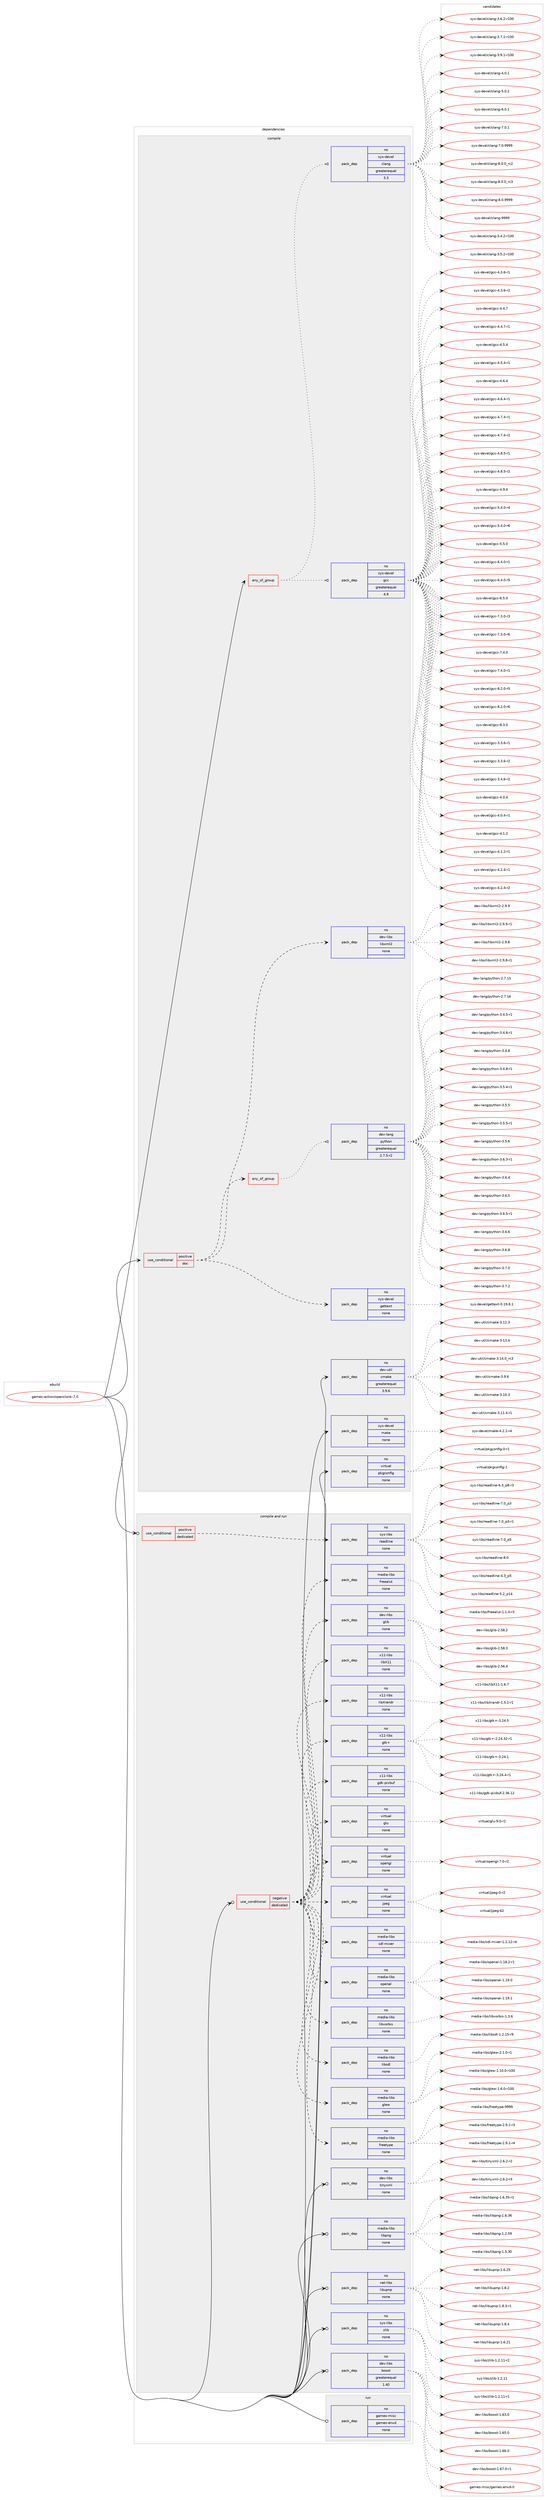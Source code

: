 digraph prolog {

# *************
# Graph options
# *************

newrank=true;
concentrate=true;
compound=true;
graph [rankdir=LR,fontname=Helvetica,fontsize=10,ranksep=1.5];#, ranksep=2.5, nodesep=0.2];
edge  [arrowhead=vee];
node  [fontname=Helvetica,fontsize=10];

# **********
# The ebuild
# **********

subgraph cluster_leftcol {
color=gray;
rank=same;
label=<<i>ebuild</i>>;
id [label="games-action/openclonk-7.0", color=red, width=4, href="../games-action/openclonk-7.0.svg"];
}

# ****************
# The dependencies
# ****************

subgraph cluster_midcol {
color=gray;
label=<<i>dependencies</i>>;
subgraph cluster_compile {
fillcolor="#eeeeee";
style=filled;
label=<<i>compile</i>>;
subgraph any23188 {
dependency1553605 [label=<<TABLE BORDER="0" CELLBORDER="1" CELLSPACING="0" CELLPADDING="4"><TR><TD CELLPADDING="10">any_of_group</TD></TR></TABLE>>, shape=none, color=red];subgraph pack1103767 {
dependency1553606 [label=<<TABLE BORDER="0" CELLBORDER="1" CELLSPACING="0" CELLPADDING="4" WIDTH="220"><TR><TD ROWSPAN="6" CELLPADDING="30">pack_dep</TD></TR><TR><TD WIDTH="110">no</TD></TR><TR><TD>sys-devel</TD></TR><TR><TD>gcc</TD></TR><TR><TD>greaterequal</TD></TR><TR><TD>4.9</TD></TR></TABLE>>, shape=none, color=blue];
}
dependency1553605:e -> dependency1553606:w [weight=20,style="dotted",arrowhead="oinv"];
subgraph pack1103768 {
dependency1553607 [label=<<TABLE BORDER="0" CELLBORDER="1" CELLSPACING="0" CELLPADDING="4" WIDTH="220"><TR><TD ROWSPAN="6" CELLPADDING="30">pack_dep</TD></TR><TR><TD WIDTH="110">no</TD></TR><TR><TD>sys-devel</TD></TR><TR><TD>clang</TD></TR><TR><TD>greaterequal</TD></TR><TR><TD>3.3</TD></TR></TABLE>>, shape=none, color=blue];
}
dependency1553605:e -> dependency1553607:w [weight=20,style="dotted",arrowhead="oinv"];
}
id:e -> dependency1553605:w [weight=20,style="solid",arrowhead="vee"];
subgraph cond426057 {
dependency1553608 [label=<<TABLE BORDER="0" CELLBORDER="1" CELLSPACING="0" CELLPADDING="4"><TR><TD ROWSPAN="3" CELLPADDING="10">use_conditional</TD></TR><TR><TD>positive</TD></TR><TR><TD>doc</TD></TR></TABLE>>, shape=none, color=red];
subgraph any23189 {
dependency1553609 [label=<<TABLE BORDER="0" CELLBORDER="1" CELLSPACING="0" CELLPADDING="4"><TR><TD CELLPADDING="10">any_of_group</TD></TR></TABLE>>, shape=none, color=red];subgraph pack1103769 {
dependency1553610 [label=<<TABLE BORDER="0" CELLBORDER="1" CELLSPACING="0" CELLPADDING="4" WIDTH="220"><TR><TD ROWSPAN="6" CELLPADDING="30">pack_dep</TD></TR><TR><TD WIDTH="110">no</TD></TR><TR><TD>dev-lang</TD></TR><TR><TD>python</TD></TR><TR><TD>greaterequal</TD></TR><TR><TD>2.7.5-r2</TD></TR></TABLE>>, shape=none, color=blue];
}
dependency1553609:e -> dependency1553610:w [weight=20,style="dotted",arrowhead="oinv"];
}
dependency1553608:e -> dependency1553609:w [weight=20,style="dashed",arrowhead="vee"];
subgraph pack1103770 {
dependency1553611 [label=<<TABLE BORDER="0" CELLBORDER="1" CELLSPACING="0" CELLPADDING="4" WIDTH="220"><TR><TD ROWSPAN="6" CELLPADDING="30">pack_dep</TD></TR><TR><TD WIDTH="110">no</TD></TR><TR><TD>dev-libs</TD></TR><TR><TD>libxml2</TD></TR><TR><TD>none</TD></TR><TR><TD></TD></TR></TABLE>>, shape=none, color=blue];
}
dependency1553608:e -> dependency1553611:w [weight=20,style="dashed",arrowhead="vee"];
subgraph pack1103771 {
dependency1553612 [label=<<TABLE BORDER="0" CELLBORDER="1" CELLSPACING="0" CELLPADDING="4" WIDTH="220"><TR><TD ROWSPAN="6" CELLPADDING="30">pack_dep</TD></TR><TR><TD WIDTH="110">no</TD></TR><TR><TD>sys-devel</TD></TR><TR><TD>gettext</TD></TR><TR><TD>none</TD></TR><TR><TD></TD></TR></TABLE>>, shape=none, color=blue];
}
dependency1553608:e -> dependency1553612:w [weight=20,style="dashed",arrowhead="vee"];
}
id:e -> dependency1553608:w [weight=20,style="solid",arrowhead="vee"];
subgraph pack1103772 {
dependency1553613 [label=<<TABLE BORDER="0" CELLBORDER="1" CELLSPACING="0" CELLPADDING="4" WIDTH="220"><TR><TD ROWSPAN="6" CELLPADDING="30">pack_dep</TD></TR><TR><TD WIDTH="110">no</TD></TR><TR><TD>dev-util</TD></TR><TR><TD>cmake</TD></TR><TR><TD>greaterequal</TD></TR><TR><TD>3.9.6</TD></TR></TABLE>>, shape=none, color=blue];
}
id:e -> dependency1553613:w [weight=20,style="solid",arrowhead="vee"];
subgraph pack1103773 {
dependency1553614 [label=<<TABLE BORDER="0" CELLBORDER="1" CELLSPACING="0" CELLPADDING="4" WIDTH="220"><TR><TD ROWSPAN="6" CELLPADDING="30">pack_dep</TD></TR><TR><TD WIDTH="110">no</TD></TR><TR><TD>sys-devel</TD></TR><TR><TD>make</TD></TR><TR><TD>none</TD></TR><TR><TD></TD></TR></TABLE>>, shape=none, color=blue];
}
id:e -> dependency1553614:w [weight=20,style="solid",arrowhead="vee"];
subgraph pack1103774 {
dependency1553615 [label=<<TABLE BORDER="0" CELLBORDER="1" CELLSPACING="0" CELLPADDING="4" WIDTH="220"><TR><TD ROWSPAN="6" CELLPADDING="30">pack_dep</TD></TR><TR><TD WIDTH="110">no</TD></TR><TR><TD>virtual</TD></TR><TR><TD>pkgconfig</TD></TR><TR><TD>none</TD></TR><TR><TD></TD></TR></TABLE>>, shape=none, color=blue];
}
id:e -> dependency1553615:w [weight=20,style="solid",arrowhead="vee"];
}
subgraph cluster_compileandrun {
fillcolor="#eeeeee";
style=filled;
label=<<i>compile and run</i>>;
subgraph cond426058 {
dependency1553616 [label=<<TABLE BORDER="0" CELLBORDER="1" CELLSPACING="0" CELLPADDING="4"><TR><TD ROWSPAN="3" CELLPADDING="10">use_conditional</TD></TR><TR><TD>negative</TD></TR><TR><TD>dedicated</TD></TR></TABLE>>, shape=none, color=red];
subgraph pack1103775 {
dependency1553617 [label=<<TABLE BORDER="0" CELLBORDER="1" CELLSPACING="0" CELLPADDING="4" WIDTH="220"><TR><TD ROWSPAN="6" CELLPADDING="30">pack_dep</TD></TR><TR><TD WIDTH="110">no</TD></TR><TR><TD>dev-libs</TD></TR><TR><TD>glib</TD></TR><TR><TD>none</TD></TR><TR><TD></TD></TR></TABLE>>, shape=none, color=blue];
}
dependency1553616:e -> dependency1553617:w [weight=20,style="dashed",arrowhead="vee"];
subgraph pack1103776 {
dependency1553618 [label=<<TABLE BORDER="0" CELLBORDER="1" CELLSPACING="0" CELLPADDING="4" WIDTH="220"><TR><TD ROWSPAN="6" CELLPADDING="30">pack_dep</TD></TR><TR><TD WIDTH="110">no</TD></TR><TR><TD>media-libs</TD></TR><TR><TD>freealut</TD></TR><TR><TD>none</TD></TR><TR><TD></TD></TR></TABLE>>, shape=none, color=blue];
}
dependency1553616:e -> dependency1553618:w [weight=20,style="dashed",arrowhead="vee"];
subgraph pack1103777 {
dependency1553619 [label=<<TABLE BORDER="0" CELLBORDER="1" CELLSPACING="0" CELLPADDING="4" WIDTH="220"><TR><TD ROWSPAN="6" CELLPADDING="30">pack_dep</TD></TR><TR><TD WIDTH="110">no</TD></TR><TR><TD>media-libs</TD></TR><TR><TD>freetype</TD></TR><TR><TD>none</TD></TR><TR><TD></TD></TR></TABLE>>, shape=none, color=blue];
}
dependency1553616:e -> dependency1553619:w [weight=20,style="dashed",arrowhead="vee"];
subgraph pack1103778 {
dependency1553620 [label=<<TABLE BORDER="0" CELLBORDER="1" CELLSPACING="0" CELLPADDING="4" WIDTH="220"><TR><TD ROWSPAN="6" CELLPADDING="30">pack_dep</TD></TR><TR><TD WIDTH="110">no</TD></TR><TR><TD>media-libs</TD></TR><TR><TD>glew</TD></TR><TR><TD>none</TD></TR><TR><TD></TD></TR></TABLE>>, shape=none, color=blue];
}
dependency1553616:e -> dependency1553620:w [weight=20,style="dashed",arrowhead="vee"];
subgraph pack1103779 {
dependency1553621 [label=<<TABLE BORDER="0" CELLBORDER="1" CELLSPACING="0" CELLPADDING="4" WIDTH="220"><TR><TD ROWSPAN="6" CELLPADDING="30">pack_dep</TD></TR><TR><TD WIDTH="110">no</TD></TR><TR><TD>media-libs</TD></TR><TR><TD>libsdl</TD></TR><TR><TD>none</TD></TR><TR><TD></TD></TR></TABLE>>, shape=none, color=blue];
}
dependency1553616:e -> dependency1553621:w [weight=20,style="dashed",arrowhead="vee"];
subgraph pack1103780 {
dependency1553622 [label=<<TABLE BORDER="0" CELLBORDER="1" CELLSPACING="0" CELLPADDING="4" WIDTH="220"><TR><TD ROWSPAN="6" CELLPADDING="30">pack_dep</TD></TR><TR><TD WIDTH="110">no</TD></TR><TR><TD>media-libs</TD></TR><TR><TD>libvorbis</TD></TR><TR><TD>none</TD></TR><TR><TD></TD></TR></TABLE>>, shape=none, color=blue];
}
dependency1553616:e -> dependency1553622:w [weight=20,style="dashed",arrowhead="vee"];
subgraph pack1103781 {
dependency1553623 [label=<<TABLE BORDER="0" CELLBORDER="1" CELLSPACING="0" CELLPADDING="4" WIDTH="220"><TR><TD ROWSPAN="6" CELLPADDING="30">pack_dep</TD></TR><TR><TD WIDTH="110">no</TD></TR><TR><TD>media-libs</TD></TR><TR><TD>openal</TD></TR><TR><TD>none</TD></TR><TR><TD></TD></TR></TABLE>>, shape=none, color=blue];
}
dependency1553616:e -> dependency1553623:w [weight=20,style="dashed",arrowhead="vee"];
subgraph pack1103782 {
dependency1553624 [label=<<TABLE BORDER="0" CELLBORDER="1" CELLSPACING="0" CELLPADDING="4" WIDTH="220"><TR><TD ROWSPAN="6" CELLPADDING="30">pack_dep</TD></TR><TR><TD WIDTH="110">no</TD></TR><TR><TD>media-libs</TD></TR><TR><TD>sdl-mixer</TD></TR><TR><TD>none</TD></TR><TR><TD></TD></TR></TABLE>>, shape=none, color=blue];
}
dependency1553616:e -> dependency1553624:w [weight=20,style="dashed",arrowhead="vee"];
subgraph pack1103783 {
dependency1553625 [label=<<TABLE BORDER="0" CELLBORDER="1" CELLSPACING="0" CELLPADDING="4" WIDTH="220"><TR><TD ROWSPAN="6" CELLPADDING="30">pack_dep</TD></TR><TR><TD WIDTH="110">no</TD></TR><TR><TD>virtual</TD></TR><TR><TD>jpeg</TD></TR><TR><TD>none</TD></TR><TR><TD></TD></TR></TABLE>>, shape=none, color=blue];
}
dependency1553616:e -> dependency1553625:w [weight=20,style="dashed",arrowhead="vee"];
subgraph pack1103784 {
dependency1553626 [label=<<TABLE BORDER="0" CELLBORDER="1" CELLSPACING="0" CELLPADDING="4" WIDTH="220"><TR><TD ROWSPAN="6" CELLPADDING="30">pack_dep</TD></TR><TR><TD WIDTH="110">no</TD></TR><TR><TD>virtual</TD></TR><TR><TD>opengl</TD></TR><TR><TD>none</TD></TR><TR><TD></TD></TR></TABLE>>, shape=none, color=blue];
}
dependency1553616:e -> dependency1553626:w [weight=20,style="dashed",arrowhead="vee"];
subgraph pack1103785 {
dependency1553627 [label=<<TABLE BORDER="0" CELLBORDER="1" CELLSPACING="0" CELLPADDING="4" WIDTH="220"><TR><TD ROWSPAN="6" CELLPADDING="30">pack_dep</TD></TR><TR><TD WIDTH="110">no</TD></TR><TR><TD>virtual</TD></TR><TR><TD>glu</TD></TR><TR><TD>none</TD></TR><TR><TD></TD></TR></TABLE>>, shape=none, color=blue];
}
dependency1553616:e -> dependency1553627:w [weight=20,style="dashed",arrowhead="vee"];
subgraph pack1103786 {
dependency1553628 [label=<<TABLE BORDER="0" CELLBORDER="1" CELLSPACING="0" CELLPADDING="4" WIDTH="220"><TR><TD ROWSPAN="6" CELLPADDING="30">pack_dep</TD></TR><TR><TD WIDTH="110">no</TD></TR><TR><TD>x11-libs</TD></TR><TR><TD>gdk-pixbuf</TD></TR><TR><TD>none</TD></TR><TR><TD></TD></TR></TABLE>>, shape=none, color=blue];
}
dependency1553616:e -> dependency1553628:w [weight=20,style="dashed",arrowhead="vee"];
subgraph pack1103787 {
dependency1553629 [label=<<TABLE BORDER="0" CELLBORDER="1" CELLSPACING="0" CELLPADDING="4" WIDTH="220"><TR><TD ROWSPAN="6" CELLPADDING="30">pack_dep</TD></TR><TR><TD WIDTH="110">no</TD></TR><TR><TD>x11-libs</TD></TR><TR><TD>gtk+</TD></TR><TR><TD>none</TD></TR><TR><TD></TD></TR></TABLE>>, shape=none, color=blue];
}
dependency1553616:e -> dependency1553629:w [weight=20,style="dashed",arrowhead="vee"];
subgraph pack1103788 {
dependency1553630 [label=<<TABLE BORDER="0" CELLBORDER="1" CELLSPACING="0" CELLPADDING="4" WIDTH="220"><TR><TD ROWSPAN="6" CELLPADDING="30">pack_dep</TD></TR><TR><TD WIDTH="110">no</TD></TR><TR><TD>x11-libs</TD></TR><TR><TD>libXrandr</TD></TR><TR><TD>none</TD></TR><TR><TD></TD></TR></TABLE>>, shape=none, color=blue];
}
dependency1553616:e -> dependency1553630:w [weight=20,style="dashed",arrowhead="vee"];
subgraph pack1103789 {
dependency1553631 [label=<<TABLE BORDER="0" CELLBORDER="1" CELLSPACING="0" CELLPADDING="4" WIDTH="220"><TR><TD ROWSPAN="6" CELLPADDING="30">pack_dep</TD></TR><TR><TD WIDTH="110">no</TD></TR><TR><TD>x11-libs</TD></TR><TR><TD>libX11</TD></TR><TR><TD>none</TD></TR><TR><TD></TD></TR></TABLE>>, shape=none, color=blue];
}
dependency1553616:e -> dependency1553631:w [weight=20,style="dashed",arrowhead="vee"];
}
id:e -> dependency1553616:w [weight=20,style="solid",arrowhead="odotvee"];
subgraph cond426059 {
dependency1553632 [label=<<TABLE BORDER="0" CELLBORDER="1" CELLSPACING="0" CELLPADDING="4"><TR><TD ROWSPAN="3" CELLPADDING="10">use_conditional</TD></TR><TR><TD>positive</TD></TR><TR><TD>dedicated</TD></TR></TABLE>>, shape=none, color=red];
subgraph pack1103790 {
dependency1553633 [label=<<TABLE BORDER="0" CELLBORDER="1" CELLSPACING="0" CELLPADDING="4" WIDTH="220"><TR><TD ROWSPAN="6" CELLPADDING="30">pack_dep</TD></TR><TR><TD WIDTH="110">no</TD></TR><TR><TD>sys-libs</TD></TR><TR><TD>readline</TD></TR><TR><TD>none</TD></TR><TR><TD></TD></TR></TABLE>>, shape=none, color=blue];
}
dependency1553632:e -> dependency1553633:w [weight=20,style="dashed",arrowhead="vee"];
}
id:e -> dependency1553632:w [weight=20,style="solid",arrowhead="odotvee"];
subgraph pack1103791 {
dependency1553634 [label=<<TABLE BORDER="0" CELLBORDER="1" CELLSPACING="0" CELLPADDING="4" WIDTH="220"><TR><TD ROWSPAN="6" CELLPADDING="30">pack_dep</TD></TR><TR><TD WIDTH="110">no</TD></TR><TR><TD>dev-libs</TD></TR><TR><TD>boost</TD></TR><TR><TD>greaterequal</TD></TR><TR><TD>1.40</TD></TR></TABLE>>, shape=none, color=blue];
}
id:e -> dependency1553634:w [weight=20,style="solid",arrowhead="odotvee"];
subgraph pack1103792 {
dependency1553635 [label=<<TABLE BORDER="0" CELLBORDER="1" CELLSPACING="0" CELLPADDING="4" WIDTH="220"><TR><TD ROWSPAN="6" CELLPADDING="30">pack_dep</TD></TR><TR><TD WIDTH="110">no</TD></TR><TR><TD>dev-libs</TD></TR><TR><TD>tinyxml</TD></TR><TR><TD>none</TD></TR><TR><TD></TD></TR></TABLE>>, shape=none, color=blue];
}
id:e -> dependency1553635:w [weight=20,style="solid",arrowhead="odotvee"];
subgraph pack1103793 {
dependency1553636 [label=<<TABLE BORDER="0" CELLBORDER="1" CELLSPACING="0" CELLPADDING="4" WIDTH="220"><TR><TD ROWSPAN="6" CELLPADDING="30">pack_dep</TD></TR><TR><TD WIDTH="110">no</TD></TR><TR><TD>media-libs</TD></TR><TR><TD>libpng</TD></TR><TR><TD>none</TD></TR><TR><TD></TD></TR></TABLE>>, shape=none, color=blue];
}
id:e -> dependency1553636:w [weight=20,style="solid",arrowhead="odotvee"];
subgraph pack1103794 {
dependency1553637 [label=<<TABLE BORDER="0" CELLBORDER="1" CELLSPACING="0" CELLPADDING="4" WIDTH="220"><TR><TD ROWSPAN="6" CELLPADDING="30">pack_dep</TD></TR><TR><TD WIDTH="110">no</TD></TR><TR><TD>net-libs</TD></TR><TR><TD>libupnp</TD></TR><TR><TD>none</TD></TR><TR><TD></TD></TR></TABLE>>, shape=none, color=blue];
}
id:e -> dependency1553637:w [weight=20,style="solid",arrowhead="odotvee"];
subgraph pack1103795 {
dependency1553638 [label=<<TABLE BORDER="0" CELLBORDER="1" CELLSPACING="0" CELLPADDING="4" WIDTH="220"><TR><TD ROWSPAN="6" CELLPADDING="30">pack_dep</TD></TR><TR><TD WIDTH="110">no</TD></TR><TR><TD>sys-libs</TD></TR><TR><TD>zlib</TD></TR><TR><TD>none</TD></TR><TR><TD></TD></TR></TABLE>>, shape=none, color=blue];
}
id:e -> dependency1553638:w [weight=20,style="solid",arrowhead="odotvee"];
}
subgraph cluster_run {
fillcolor="#eeeeee";
style=filled;
label=<<i>run</i>>;
subgraph pack1103796 {
dependency1553639 [label=<<TABLE BORDER="0" CELLBORDER="1" CELLSPACING="0" CELLPADDING="4" WIDTH="220"><TR><TD ROWSPAN="6" CELLPADDING="30">pack_dep</TD></TR><TR><TD WIDTH="110">no</TD></TR><TR><TD>games-misc</TD></TR><TR><TD>games-envd</TD></TR><TR><TD>none</TD></TR><TR><TD></TD></TR></TABLE>>, shape=none, color=blue];
}
id:e -> dependency1553639:w [weight=20,style="solid",arrowhead="odot"];
}
}

# **************
# The candidates
# **************

subgraph cluster_choices {
rank=same;
color=gray;
label=<<i>candidates</i>>;

subgraph choice1103767 {
color=black;
nodesep=1;
choice115121115451001011181011084710399994551465146544511449 [label="sys-devel/gcc-3.3.6-r1", color=red, width=4,href="../sys-devel/gcc-3.3.6-r1.svg"];
choice115121115451001011181011084710399994551465146544511450 [label="sys-devel/gcc-3.3.6-r2", color=red, width=4,href="../sys-devel/gcc-3.3.6-r2.svg"];
choice115121115451001011181011084710399994551465246544511450 [label="sys-devel/gcc-3.4.6-r2", color=red, width=4,href="../sys-devel/gcc-3.4.6-r2.svg"];
choice11512111545100101118101108471039999455246484652 [label="sys-devel/gcc-4.0.4", color=red, width=4,href="../sys-devel/gcc-4.0.4.svg"];
choice115121115451001011181011084710399994552464846524511449 [label="sys-devel/gcc-4.0.4-r1", color=red, width=4,href="../sys-devel/gcc-4.0.4-r1.svg"];
choice11512111545100101118101108471039999455246494650 [label="sys-devel/gcc-4.1.2", color=red, width=4,href="../sys-devel/gcc-4.1.2.svg"];
choice115121115451001011181011084710399994552464946504511449 [label="sys-devel/gcc-4.1.2-r1", color=red, width=4,href="../sys-devel/gcc-4.1.2-r1.svg"];
choice115121115451001011181011084710399994552465046524511449 [label="sys-devel/gcc-4.2.4-r1", color=red, width=4,href="../sys-devel/gcc-4.2.4-r1.svg"];
choice115121115451001011181011084710399994552465046524511450 [label="sys-devel/gcc-4.2.4-r2", color=red, width=4,href="../sys-devel/gcc-4.2.4-r2.svg"];
choice115121115451001011181011084710399994552465146544511449 [label="sys-devel/gcc-4.3.6-r1", color=red, width=4,href="../sys-devel/gcc-4.3.6-r1.svg"];
choice115121115451001011181011084710399994552465146544511450 [label="sys-devel/gcc-4.3.6-r2", color=red, width=4,href="../sys-devel/gcc-4.3.6-r2.svg"];
choice11512111545100101118101108471039999455246524655 [label="sys-devel/gcc-4.4.7", color=red, width=4,href="../sys-devel/gcc-4.4.7.svg"];
choice115121115451001011181011084710399994552465246554511449 [label="sys-devel/gcc-4.4.7-r1", color=red, width=4,href="../sys-devel/gcc-4.4.7-r1.svg"];
choice11512111545100101118101108471039999455246534652 [label="sys-devel/gcc-4.5.4", color=red, width=4,href="../sys-devel/gcc-4.5.4.svg"];
choice115121115451001011181011084710399994552465346524511449 [label="sys-devel/gcc-4.5.4-r1", color=red, width=4,href="../sys-devel/gcc-4.5.4-r1.svg"];
choice11512111545100101118101108471039999455246544652 [label="sys-devel/gcc-4.6.4", color=red, width=4,href="../sys-devel/gcc-4.6.4.svg"];
choice115121115451001011181011084710399994552465446524511449 [label="sys-devel/gcc-4.6.4-r1", color=red, width=4,href="../sys-devel/gcc-4.6.4-r1.svg"];
choice115121115451001011181011084710399994552465546524511449 [label="sys-devel/gcc-4.7.4-r1", color=red, width=4,href="../sys-devel/gcc-4.7.4-r1.svg"];
choice115121115451001011181011084710399994552465546524511450 [label="sys-devel/gcc-4.7.4-r2", color=red, width=4,href="../sys-devel/gcc-4.7.4-r2.svg"];
choice115121115451001011181011084710399994552465646534511449 [label="sys-devel/gcc-4.8.5-r1", color=red, width=4,href="../sys-devel/gcc-4.8.5-r1.svg"];
choice115121115451001011181011084710399994552465646534511450 [label="sys-devel/gcc-4.8.5-r2", color=red, width=4,href="../sys-devel/gcc-4.8.5-r2.svg"];
choice11512111545100101118101108471039999455246574652 [label="sys-devel/gcc-4.9.4", color=red, width=4,href="../sys-devel/gcc-4.9.4.svg"];
choice115121115451001011181011084710399994553465246484511452 [label="sys-devel/gcc-5.4.0-r4", color=red, width=4,href="../sys-devel/gcc-5.4.0-r4.svg"];
choice115121115451001011181011084710399994553465246484511454 [label="sys-devel/gcc-5.4.0-r6", color=red, width=4,href="../sys-devel/gcc-5.4.0-r6.svg"];
choice11512111545100101118101108471039999455346534648 [label="sys-devel/gcc-5.5.0", color=red, width=4,href="../sys-devel/gcc-5.5.0.svg"];
choice115121115451001011181011084710399994554465246484511449 [label="sys-devel/gcc-6.4.0-r1", color=red, width=4,href="../sys-devel/gcc-6.4.0-r1.svg"];
choice115121115451001011181011084710399994554465246484511453 [label="sys-devel/gcc-6.4.0-r5", color=red, width=4,href="../sys-devel/gcc-6.4.0-r5.svg"];
choice11512111545100101118101108471039999455446534648 [label="sys-devel/gcc-6.5.0", color=red, width=4,href="../sys-devel/gcc-6.5.0.svg"];
choice115121115451001011181011084710399994555465146484511451 [label="sys-devel/gcc-7.3.0-r3", color=red, width=4,href="../sys-devel/gcc-7.3.0-r3.svg"];
choice115121115451001011181011084710399994555465146484511454 [label="sys-devel/gcc-7.3.0-r6", color=red, width=4,href="../sys-devel/gcc-7.3.0-r6.svg"];
choice11512111545100101118101108471039999455546524648 [label="sys-devel/gcc-7.4.0", color=red, width=4,href="../sys-devel/gcc-7.4.0.svg"];
choice115121115451001011181011084710399994555465246484511449 [label="sys-devel/gcc-7.4.0-r1", color=red, width=4,href="../sys-devel/gcc-7.4.0-r1.svg"];
choice115121115451001011181011084710399994556465046484511453 [label="sys-devel/gcc-8.2.0-r5", color=red, width=4,href="../sys-devel/gcc-8.2.0-r5.svg"];
choice115121115451001011181011084710399994556465046484511454 [label="sys-devel/gcc-8.2.0-r6", color=red, width=4,href="../sys-devel/gcc-8.2.0-r6.svg"];
choice11512111545100101118101108471039999455646514648 [label="sys-devel/gcc-8.3.0", color=red, width=4,href="../sys-devel/gcc-8.3.0.svg"];
dependency1553606:e -> choice115121115451001011181011084710399994551465146544511449:w [style=dotted,weight="100"];
dependency1553606:e -> choice115121115451001011181011084710399994551465146544511450:w [style=dotted,weight="100"];
dependency1553606:e -> choice115121115451001011181011084710399994551465246544511450:w [style=dotted,weight="100"];
dependency1553606:e -> choice11512111545100101118101108471039999455246484652:w [style=dotted,weight="100"];
dependency1553606:e -> choice115121115451001011181011084710399994552464846524511449:w [style=dotted,weight="100"];
dependency1553606:e -> choice11512111545100101118101108471039999455246494650:w [style=dotted,weight="100"];
dependency1553606:e -> choice115121115451001011181011084710399994552464946504511449:w [style=dotted,weight="100"];
dependency1553606:e -> choice115121115451001011181011084710399994552465046524511449:w [style=dotted,weight="100"];
dependency1553606:e -> choice115121115451001011181011084710399994552465046524511450:w [style=dotted,weight="100"];
dependency1553606:e -> choice115121115451001011181011084710399994552465146544511449:w [style=dotted,weight="100"];
dependency1553606:e -> choice115121115451001011181011084710399994552465146544511450:w [style=dotted,weight="100"];
dependency1553606:e -> choice11512111545100101118101108471039999455246524655:w [style=dotted,weight="100"];
dependency1553606:e -> choice115121115451001011181011084710399994552465246554511449:w [style=dotted,weight="100"];
dependency1553606:e -> choice11512111545100101118101108471039999455246534652:w [style=dotted,weight="100"];
dependency1553606:e -> choice115121115451001011181011084710399994552465346524511449:w [style=dotted,weight="100"];
dependency1553606:e -> choice11512111545100101118101108471039999455246544652:w [style=dotted,weight="100"];
dependency1553606:e -> choice115121115451001011181011084710399994552465446524511449:w [style=dotted,weight="100"];
dependency1553606:e -> choice115121115451001011181011084710399994552465546524511449:w [style=dotted,weight="100"];
dependency1553606:e -> choice115121115451001011181011084710399994552465546524511450:w [style=dotted,weight="100"];
dependency1553606:e -> choice115121115451001011181011084710399994552465646534511449:w [style=dotted,weight="100"];
dependency1553606:e -> choice115121115451001011181011084710399994552465646534511450:w [style=dotted,weight="100"];
dependency1553606:e -> choice11512111545100101118101108471039999455246574652:w [style=dotted,weight="100"];
dependency1553606:e -> choice115121115451001011181011084710399994553465246484511452:w [style=dotted,weight="100"];
dependency1553606:e -> choice115121115451001011181011084710399994553465246484511454:w [style=dotted,weight="100"];
dependency1553606:e -> choice11512111545100101118101108471039999455346534648:w [style=dotted,weight="100"];
dependency1553606:e -> choice115121115451001011181011084710399994554465246484511449:w [style=dotted,weight="100"];
dependency1553606:e -> choice115121115451001011181011084710399994554465246484511453:w [style=dotted,weight="100"];
dependency1553606:e -> choice11512111545100101118101108471039999455446534648:w [style=dotted,weight="100"];
dependency1553606:e -> choice115121115451001011181011084710399994555465146484511451:w [style=dotted,weight="100"];
dependency1553606:e -> choice115121115451001011181011084710399994555465146484511454:w [style=dotted,weight="100"];
dependency1553606:e -> choice11512111545100101118101108471039999455546524648:w [style=dotted,weight="100"];
dependency1553606:e -> choice115121115451001011181011084710399994555465246484511449:w [style=dotted,weight="100"];
dependency1553606:e -> choice115121115451001011181011084710399994556465046484511453:w [style=dotted,weight="100"];
dependency1553606:e -> choice115121115451001011181011084710399994556465046484511454:w [style=dotted,weight="100"];
dependency1553606:e -> choice11512111545100101118101108471039999455646514648:w [style=dotted,weight="100"];
}
subgraph choice1103768 {
color=black;
nodesep=1;
choice1151211154510010111810110847991089711010345514652465045114494848 [label="sys-devel/clang-3.4.2-r100", color=red, width=4,href="../sys-devel/clang-3.4.2-r100.svg"];
choice1151211154510010111810110847991089711010345514653465045114494848 [label="sys-devel/clang-3.5.2-r100", color=red, width=4,href="../sys-devel/clang-3.5.2-r100.svg"];
choice1151211154510010111810110847991089711010345514654465045114494848 [label="sys-devel/clang-3.6.2-r100", color=red, width=4,href="../sys-devel/clang-3.6.2-r100.svg"];
choice1151211154510010111810110847991089711010345514655464945114494848 [label="sys-devel/clang-3.7.1-r100", color=red, width=4,href="../sys-devel/clang-3.7.1-r100.svg"];
choice1151211154510010111810110847991089711010345514657464945114494848 [label="sys-devel/clang-3.9.1-r100", color=red, width=4,href="../sys-devel/clang-3.9.1-r100.svg"];
choice11512111545100101118101108479910897110103455246484649 [label="sys-devel/clang-4.0.1", color=red, width=4,href="../sys-devel/clang-4.0.1.svg"];
choice11512111545100101118101108479910897110103455346484650 [label="sys-devel/clang-5.0.2", color=red, width=4,href="../sys-devel/clang-5.0.2.svg"];
choice11512111545100101118101108479910897110103455446484649 [label="sys-devel/clang-6.0.1", color=red, width=4,href="../sys-devel/clang-6.0.1.svg"];
choice11512111545100101118101108479910897110103455546484649 [label="sys-devel/clang-7.0.1", color=red, width=4,href="../sys-devel/clang-7.0.1.svg"];
choice11512111545100101118101108479910897110103455546484657575757 [label="sys-devel/clang-7.0.9999", color=red, width=4,href="../sys-devel/clang-7.0.9999.svg"];
choice11512111545100101118101108479910897110103455646484648951149950 [label="sys-devel/clang-8.0.0_rc2", color=red, width=4,href="../sys-devel/clang-8.0.0_rc2.svg"];
choice11512111545100101118101108479910897110103455646484648951149951 [label="sys-devel/clang-8.0.0_rc3", color=red, width=4,href="../sys-devel/clang-8.0.0_rc3.svg"];
choice11512111545100101118101108479910897110103455646484657575757 [label="sys-devel/clang-8.0.9999", color=red, width=4,href="../sys-devel/clang-8.0.9999.svg"];
choice115121115451001011181011084799108971101034557575757 [label="sys-devel/clang-9999", color=red, width=4,href="../sys-devel/clang-9999.svg"];
dependency1553607:e -> choice1151211154510010111810110847991089711010345514652465045114494848:w [style=dotted,weight="100"];
dependency1553607:e -> choice1151211154510010111810110847991089711010345514653465045114494848:w [style=dotted,weight="100"];
dependency1553607:e -> choice1151211154510010111810110847991089711010345514654465045114494848:w [style=dotted,weight="100"];
dependency1553607:e -> choice1151211154510010111810110847991089711010345514655464945114494848:w [style=dotted,weight="100"];
dependency1553607:e -> choice1151211154510010111810110847991089711010345514657464945114494848:w [style=dotted,weight="100"];
dependency1553607:e -> choice11512111545100101118101108479910897110103455246484649:w [style=dotted,weight="100"];
dependency1553607:e -> choice11512111545100101118101108479910897110103455346484650:w [style=dotted,weight="100"];
dependency1553607:e -> choice11512111545100101118101108479910897110103455446484649:w [style=dotted,weight="100"];
dependency1553607:e -> choice11512111545100101118101108479910897110103455546484649:w [style=dotted,weight="100"];
dependency1553607:e -> choice11512111545100101118101108479910897110103455546484657575757:w [style=dotted,weight="100"];
dependency1553607:e -> choice11512111545100101118101108479910897110103455646484648951149950:w [style=dotted,weight="100"];
dependency1553607:e -> choice11512111545100101118101108479910897110103455646484648951149951:w [style=dotted,weight="100"];
dependency1553607:e -> choice11512111545100101118101108479910897110103455646484657575757:w [style=dotted,weight="100"];
dependency1553607:e -> choice115121115451001011181011084799108971101034557575757:w [style=dotted,weight="100"];
}
subgraph choice1103769 {
color=black;
nodesep=1;
choice10010111845108971101034711212111610411111045504655464953 [label="dev-lang/python-2.7.15", color=red, width=4,href="../dev-lang/python-2.7.15.svg"];
choice10010111845108971101034711212111610411111045504655464954 [label="dev-lang/python-2.7.16", color=red, width=4,href="../dev-lang/python-2.7.16.svg"];
choice1001011184510897110103471121211161041111104551465246534511449 [label="dev-lang/python-3.4.5-r1", color=red, width=4,href="../dev-lang/python-3.4.5-r1.svg"];
choice1001011184510897110103471121211161041111104551465246544511449 [label="dev-lang/python-3.4.6-r1", color=red, width=4,href="../dev-lang/python-3.4.6-r1.svg"];
choice100101118451089711010347112121116104111110455146524656 [label="dev-lang/python-3.4.8", color=red, width=4,href="../dev-lang/python-3.4.8.svg"];
choice1001011184510897110103471121211161041111104551465246564511449 [label="dev-lang/python-3.4.8-r1", color=red, width=4,href="../dev-lang/python-3.4.8-r1.svg"];
choice1001011184510897110103471121211161041111104551465346524511449 [label="dev-lang/python-3.5.4-r1", color=red, width=4,href="../dev-lang/python-3.5.4-r1.svg"];
choice100101118451089711010347112121116104111110455146534653 [label="dev-lang/python-3.5.5", color=red, width=4,href="../dev-lang/python-3.5.5.svg"];
choice1001011184510897110103471121211161041111104551465346534511449 [label="dev-lang/python-3.5.5-r1", color=red, width=4,href="../dev-lang/python-3.5.5-r1.svg"];
choice100101118451089711010347112121116104111110455146534654 [label="dev-lang/python-3.5.6", color=red, width=4,href="../dev-lang/python-3.5.6.svg"];
choice1001011184510897110103471121211161041111104551465446514511449 [label="dev-lang/python-3.6.3-r1", color=red, width=4,href="../dev-lang/python-3.6.3-r1.svg"];
choice100101118451089711010347112121116104111110455146544652 [label="dev-lang/python-3.6.4", color=red, width=4,href="../dev-lang/python-3.6.4.svg"];
choice100101118451089711010347112121116104111110455146544653 [label="dev-lang/python-3.6.5", color=red, width=4,href="../dev-lang/python-3.6.5.svg"];
choice1001011184510897110103471121211161041111104551465446534511449 [label="dev-lang/python-3.6.5-r1", color=red, width=4,href="../dev-lang/python-3.6.5-r1.svg"];
choice100101118451089711010347112121116104111110455146544654 [label="dev-lang/python-3.6.6", color=red, width=4,href="../dev-lang/python-3.6.6.svg"];
choice100101118451089711010347112121116104111110455146544656 [label="dev-lang/python-3.6.8", color=red, width=4,href="../dev-lang/python-3.6.8.svg"];
choice100101118451089711010347112121116104111110455146554648 [label="dev-lang/python-3.7.0", color=red, width=4,href="../dev-lang/python-3.7.0.svg"];
choice100101118451089711010347112121116104111110455146554650 [label="dev-lang/python-3.7.2", color=red, width=4,href="../dev-lang/python-3.7.2.svg"];
dependency1553610:e -> choice10010111845108971101034711212111610411111045504655464953:w [style=dotted,weight="100"];
dependency1553610:e -> choice10010111845108971101034711212111610411111045504655464954:w [style=dotted,weight="100"];
dependency1553610:e -> choice1001011184510897110103471121211161041111104551465246534511449:w [style=dotted,weight="100"];
dependency1553610:e -> choice1001011184510897110103471121211161041111104551465246544511449:w [style=dotted,weight="100"];
dependency1553610:e -> choice100101118451089711010347112121116104111110455146524656:w [style=dotted,weight="100"];
dependency1553610:e -> choice1001011184510897110103471121211161041111104551465246564511449:w [style=dotted,weight="100"];
dependency1553610:e -> choice1001011184510897110103471121211161041111104551465346524511449:w [style=dotted,weight="100"];
dependency1553610:e -> choice100101118451089711010347112121116104111110455146534653:w [style=dotted,weight="100"];
dependency1553610:e -> choice1001011184510897110103471121211161041111104551465346534511449:w [style=dotted,weight="100"];
dependency1553610:e -> choice100101118451089711010347112121116104111110455146534654:w [style=dotted,weight="100"];
dependency1553610:e -> choice1001011184510897110103471121211161041111104551465446514511449:w [style=dotted,weight="100"];
dependency1553610:e -> choice100101118451089711010347112121116104111110455146544652:w [style=dotted,weight="100"];
dependency1553610:e -> choice100101118451089711010347112121116104111110455146544653:w [style=dotted,weight="100"];
dependency1553610:e -> choice1001011184510897110103471121211161041111104551465446534511449:w [style=dotted,weight="100"];
dependency1553610:e -> choice100101118451089711010347112121116104111110455146544654:w [style=dotted,weight="100"];
dependency1553610:e -> choice100101118451089711010347112121116104111110455146544656:w [style=dotted,weight="100"];
dependency1553610:e -> choice100101118451089711010347112121116104111110455146554648:w [style=dotted,weight="100"];
dependency1553610:e -> choice100101118451089711010347112121116104111110455146554650:w [style=dotted,weight="100"];
}
subgraph choice1103770 {
color=black;
nodesep=1;
choice1001011184510810598115471081059812010910850455046574656 [label="dev-libs/libxml2-2.9.8", color=red, width=4,href="../dev-libs/libxml2-2.9.8.svg"];
choice10010111845108105981154710810598120109108504550465746564511449 [label="dev-libs/libxml2-2.9.8-r1", color=red, width=4,href="../dev-libs/libxml2-2.9.8-r1.svg"];
choice1001011184510810598115471081059812010910850455046574657 [label="dev-libs/libxml2-2.9.9", color=red, width=4,href="../dev-libs/libxml2-2.9.9.svg"];
choice10010111845108105981154710810598120109108504550465746574511449 [label="dev-libs/libxml2-2.9.9-r1", color=red, width=4,href="../dev-libs/libxml2-2.9.9-r1.svg"];
dependency1553611:e -> choice1001011184510810598115471081059812010910850455046574656:w [style=dotted,weight="100"];
dependency1553611:e -> choice10010111845108105981154710810598120109108504550465746564511449:w [style=dotted,weight="100"];
dependency1553611:e -> choice1001011184510810598115471081059812010910850455046574657:w [style=dotted,weight="100"];
dependency1553611:e -> choice10010111845108105981154710810598120109108504550465746574511449:w [style=dotted,weight="100"];
}
subgraph choice1103771 {
color=black;
nodesep=1;
choice1151211154510010111810110847103101116116101120116454846495746564649 [label="sys-devel/gettext-0.19.8.1", color=red, width=4,href="../sys-devel/gettext-0.19.8.1.svg"];
dependency1553612:e -> choice1151211154510010111810110847103101116116101120116454846495746564649:w [style=dotted,weight="100"];
}
subgraph choice1103772 {
color=black;
nodesep=1;
choice1001011184511711610510847991099710710145514649484651 [label="dev-util/cmake-3.10.3", color=red, width=4,href="../dev-util/cmake-3.10.3.svg"];
choice10010111845117116105108479910997107101455146494946524511449 [label="dev-util/cmake-3.11.4-r1", color=red, width=4,href="../dev-util/cmake-3.11.4-r1.svg"];
choice1001011184511711610510847991099710710145514649504651 [label="dev-util/cmake-3.12.3", color=red, width=4,href="../dev-util/cmake-3.12.3.svg"];
choice1001011184511711610510847991099710710145514649514652 [label="dev-util/cmake-3.13.4", color=red, width=4,href="../dev-util/cmake-3.13.4.svg"];
choice1001011184511711610510847991099710710145514649524648951149951 [label="dev-util/cmake-3.14.0_rc3", color=red, width=4,href="../dev-util/cmake-3.14.0_rc3.svg"];
choice10010111845117116105108479910997107101455146574654 [label="dev-util/cmake-3.9.6", color=red, width=4,href="../dev-util/cmake-3.9.6.svg"];
dependency1553613:e -> choice1001011184511711610510847991099710710145514649484651:w [style=dotted,weight="100"];
dependency1553613:e -> choice10010111845117116105108479910997107101455146494946524511449:w [style=dotted,weight="100"];
dependency1553613:e -> choice1001011184511711610510847991099710710145514649504651:w [style=dotted,weight="100"];
dependency1553613:e -> choice1001011184511711610510847991099710710145514649514652:w [style=dotted,weight="100"];
dependency1553613:e -> choice1001011184511711610510847991099710710145514649524648951149951:w [style=dotted,weight="100"];
dependency1553613:e -> choice10010111845117116105108479910997107101455146574654:w [style=dotted,weight="100"];
}
subgraph choice1103773 {
color=black;
nodesep=1;
choice1151211154510010111810110847109971071014552465046494511452 [label="sys-devel/make-4.2.1-r4", color=red, width=4,href="../sys-devel/make-4.2.1-r4.svg"];
dependency1553614:e -> choice1151211154510010111810110847109971071014552465046494511452:w [style=dotted,weight="100"];
}
subgraph choice1103774 {
color=black;
nodesep=1;
choice11810511411611797108471121071039911111010210510345484511449 [label="virtual/pkgconfig-0-r1", color=red, width=4,href="../virtual/pkgconfig-0-r1.svg"];
choice1181051141161179710847112107103991111101021051034549 [label="virtual/pkgconfig-1", color=red, width=4,href="../virtual/pkgconfig-1.svg"];
dependency1553615:e -> choice11810511411611797108471121071039911111010210510345484511449:w [style=dotted,weight="100"];
dependency1553615:e -> choice1181051141161179710847112107103991111101021051034549:w [style=dotted,weight="100"];
}
subgraph choice1103775 {
color=black;
nodesep=1;
choice1001011184510810598115471031081059845504653544652 [label="dev-libs/glib-2.56.4", color=red, width=4,href="../dev-libs/glib-2.56.4.svg"];
choice1001011184510810598115471031081059845504653564650 [label="dev-libs/glib-2.58.2", color=red, width=4,href="../dev-libs/glib-2.58.2.svg"];
choice1001011184510810598115471031081059845504653564651 [label="dev-libs/glib-2.58.3", color=red, width=4,href="../dev-libs/glib-2.58.3.svg"];
dependency1553617:e -> choice1001011184510810598115471031081059845504653544652:w [style=dotted,weight="100"];
dependency1553617:e -> choice1001011184510810598115471031081059845504653564650:w [style=dotted,weight="100"];
dependency1553617:e -> choice1001011184510810598115471031081059845504653564651:w [style=dotted,weight="100"];
}
subgraph choice1103776 {
color=black;
nodesep=1;
choice10910110010597451081059811547102114101101971081171164549464946484511451 [label="media-libs/freealut-1.1.0-r3", color=red, width=4,href="../media-libs/freealut-1.1.0-r3.svg"];
dependency1553618:e -> choice10910110010597451081059811547102114101101971081171164549464946484511451:w [style=dotted,weight="100"];
}
subgraph choice1103777 {
color=black;
nodesep=1;
choice109101100105974510810598115471021141011011161211121014550465746494511451 [label="media-libs/freetype-2.9.1-r3", color=red, width=4,href="../media-libs/freetype-2.9.1-r3.svg"];
choice109101100105974510810598115471021141011011161211121014550465746494511452 [label="media-libs/freetype-2.9.1-r4", color=red, width=4,href="../media-libs/freetype-2.9.1-r4.svg"];
choice109101100105974510810598115471021141011011161211121014557575757 [label="media-libs/freetype-9999", color=red, width=4,href="../media-libs/freetype-9999.svg"];
dependency1553619:e -> choice109101100105974510810598115471021141011011161211121014550465746494511451:w [style=dotted,weight="100"];
dependency1553619:e -> choice109101100105974510810598115471021141011011161211121014550465746494511452:w [style=dotted,weight="100"];
dependency1553619:e -> choice109101100105974510810598115471021141011011161211121014557575757:w [style=dotted,weight="100"];
}
subgraph choice1103778 {
color=black;
nodesep=1;
choice109101100105974510810598115471031081011194549464948464845114494848 [label="media-libs/glew-1.10.0-r100", color=red, width=4,href="../media-libs/glew-1.10.0-r100.svg"];
choice1091011001059745108105981154710310810111945494654464845114494848 [label="media-libs/glew-1.6.0-r100", color=red, width=4,href="../media-libs/glew-1.6.0-r100.svg"];
choice109101100105974510810598115471031081011194550464946484511449 [label="media-libs/glew-2.1.0-r1", color=red, width=4,href="../media-libs/glew-2.1.0-r1.svg"];
dependency1553620:e -> choice109101100105974510810598115471031081011194549464948464845114494848:w [style=dotted,weight="100"];
dependency1553620:e -> choice1091011001059745108105981154710310810111945494654464845114494848:w [style=dotted,weight="100"];
dependency1553620:e -> choice109101100105974510810598115471031081011194550464946484511449:w [style=dotted,weight="100"];
}
subgraph choice1103779 {
color=black;
nodesep=1;
choice1091011001059745108105981154710810598115100108454946504649534511457 [label="media-libs/libsdl-1.2.15-r9", color=red, width=4,href="../media-libs/libsdl-1.2.15-r9.svg"];
dependency1553621:e -> choice1091011001059745108105981154710810598115100108454946504649534511457:w [style=dotted,weight="100"];
}
subgraph choice1103780 {
color=black;
nodesep=1;
choice109101100105974510810598115471081059811811111498105115454946514654 [label="media-libs/libvorbis-1.3.6", color=red, width=4,href="../media-libs/libvorbis-1.3.6.svg"];
dependency1553622:e -> choice109101100105974510810598115471081059811811111498105115454946514654:w [style=dotted,weight="100"];
}
subgraph choice1103781 {
color=black;
nodesep=1;
choice1091011001059745108105981154711111210111097108454946495646504511449 [label="media-libs/openal-1.18.2-r1", color=red, width=4,href="../media-libs/openal-1.18.2-r1.svg"];
choice109101100105974510810598115471111121011109710845494649574648 [label="media-libs/openal-1.19.0", color=red, width=4,href="../media-libs/openal-1.19.0.svg"];
choice109101100105974510810598115471111121011109710845494649574649 [label="media-libs/openal-1.19.1", color=red, width=4,href="../media-libs/openal-1.19.1.svg"];
dependency1553623:e -> choice1091011001059745108105981154711111210111097108454946495646504511449:w [style=dotted,weight="100"];
dependency1553623:e -> choice109101100105974510810598115471111121011109710845494649574648:w [style=dotted,weight="100"];
dependency1553623:e -> choice109101100105974510810598115471111121011109710845494649574649:w [style=dotted,weight="100"];
}
subgraph choice1103782 {
color=black;
nodesep=1;
choice1091011001059745108105981154711510010845109105120101114454946504649504511452 [label="media-libs/sdl-mixer-1.2.12-r4", color=red, width=4,href="../media-libs/sdl-mixer-1.2.12-r4.svg"];
dependency1553624:e -> choice1091011001059745108105981154711510010845109105120101114454946504649504511452:w [style=dotted,weight="100"];
}
subgraph choice1103783 {
color=black;
nodesep=1;
choice118105114116117971084710611210110345484511450 [label="virtual/jpeg-0-r2", color=red, width=4,href="../virtual/jpeg-0-r2.svg"];
choice1181051141161179710847106112101103455450 [label="virtual/jpeg-62", color=red, width=4,href="../virtual/jpeg-62.svg"];
dependency1553625:e -> choice118105114116117971084710611210110345484511450:w [style=dotted,weight="100"];
dependency1553625:e -> choice1181051141161179710847106112101103455450:w [style=dotted,weight="100"];
}
subgraph choice1103784 {
color=black;
nodesep=1;
choice1181051141161179710847111112101110103108455546484511450 [label="virtual/opengl-7.0-r2", color=red, width=4,href="../virtual/opengl-7.0-r2.svg"];
dependency1553626:e -> choice1181051141161179710847111112101110103108455546484511450:w [style=dotted,weight="100"];
}
subgraph choice1103785 {
color=black;
nodesep=1;
choice1181051141161179710847103108117455746484511450 [label="virtual/glu-9.0-r2", color=red, width=4,href="../virtual/glu-9.0-r2.svg"];
dependency1553627:e -> choice1181051141161179710847103108117455746484511450:w [style=dotted,weight="100"];
}
subgraph choice1103786 {
color=black;
nodesep=1;
choice120494945108105981154710310010745112105120981171024550465154464950 [label="x11-libs/gdk-pixbuf-2.36.12", color=red, width=4,href="../x11-libs/gdk-pixbuf-2.36.12.svg"];
dependency1553628:e -> choice120494945108105981154710310010745112105120981171024550465154464950:w [style=dotted,weight="100"];
}
subgraph choice1103787 {
color=black;
nodesep=1;
choice12049494510810598115471031161074345504650524651504511449 [label="x11-libs/gtk+-2.24.32-r1", color=red, width=4,href="../x11-libs/gtk+-2.24.32-r1.svg"];
choice12049494510810598115471031161074345514650524649 [label="x11-libs/gtk+-3.24.1", color=red, width=4,href="../x11-libs/gtk+-3.24.1.svg"];
choice120494945108105981154710311610743455146505246524511449 [label="x11-libs/gtk+-3.24.4-r1", color=red, width=4,href="../x11-libs/gtk+-3.24.4-r1.svg"];
choice12049494510810598115471031161074345514650524653 [label="x11-libs/gtk+-3.24.5", color=red, width=4,href="../x11-libs/gtk+-3.24.5.svg"];
dependency1553629:e -> choice12049494510810598115471031161074345504650524651504511449:w [style=dotted,weight="100"];
dependency1553629:e -> choice12049494510810598115471031161074345514650524649:w [style=dotted,weight="100"];
dependency1553629:e -> choice120494945108105981154710311610743455146505246524511449:w [style=dotted,weight="100"];
dependency1553629:e -> choice12049494510810598115471031161074345514650524653:w [style=dotted,weight="100"];
}
subgraph choice1103788 {
color=black;
nodesep=1;
choice12049494510810598115471081059888114971101001144549465346494511449 [label="x11-libs/libXrandr-1.5.1-r1", color=red, width=4,href="../x11-libs/libXrandr-1.5.1-r1.svg"];
dependency1553630:e -> choice12049494510810598115471081059888114971101001144549465346494511449:w [style=dotted,weight="100"];
}
subgraph choice1103789 {
color=black;
nodesep=1;
choice120494945108105981154710810598884949454946544655 [label="x11-libs/libX11-1.6.7", color=red, width=4,href="../x11-libs/libX11-1.6.7.svg"];
dependency1553631:e -> choice120494945108105981154710810598884949454946544655:w [style=dotted,weight="100"];
}
subgraph choice1103790 {
color=black;
nodesep=1;
choice11512111545108105981154711410197100108105110101455246519511253 [label="sys-libs/readline-4.3_p5", color=red, width=4,href="../sys-libs/readline-4.3_p5.svg"];
choice1151211154510810598115471141019710010810511010145534650951124952 [label="sys-libs/readline-5.2_p14", color=red, width=4,href="../sys-libs/readline-5.2_p14.svg"];
choice115121115451081059811547114101971001081051101014554465195112564511451 [label="sys-libs/readline-6.3_p8-r3", color=red, width=4,href="../sys-libs/readline-6.3_p8-r3.svg"];
choice11512111545108105981154711410197100108105110101455546489511251 [label="sys-libs/readline-7.0_p3", color=red, width=4,href="../sys-libs/readline-7.0_p3.svg"];
choice115121115451081059811547114101971001081051101014555464895112514511449 [label="sys-libs/readline-7.0_p3-r1", color=red, width=4,href="../sys-libs/readline-7.0_p3-r1.svg"];
choice11512111545108105981154711410197100108105110101455546489511253 [label="sys-libs/readline-7.0_p5", color=red, width=4,href="../sys-libs/readline-7.0_p5.svg"];
choice1151211154510810598115471141019710010810511010145564648 [label="sys-libs/readline-8.0", color=red, width=4,href="../sys-libs/readline-8.0.svg"];
dependency1553633:e -> choice11512111545108105981154711410197100108105110101455246519511253:w [style=dotted,weight="100"];
dependency1553633:e -> choice1151211154510810598115471141019710010810511010145534650951124952:w [style=dotted,weight="100"];
dependency1553633:e -> choice115121115451081059811547114101971001081051101014554465195112564511451:w [style=dotted,weight="100"];
dependency1553633:e -> choice11512111545108105981154711410197100108105110101455546489511251:w [style=dotted,weight="100"];
dependency1553633:e -> choice115121115451081059811547114101971001081051101014555464895112514511449:w [style=dotted,weight="100"];
dependency1553633:e -> choice11512111545108105981154711410197100108105110101455546489511253:w [style=dotted,weight="100"];
dependency1553633:e -> choice1151211154510810598115471141019710010810511010145564648:w [style=dotted,weight="100"];
}
subgraph choice1103791 {
color=black;
nodesep=1;
choice1001011184510810598115479811111111511645494654514648 [label="dev-libs/boost-1.63.0", color=red, width=4,href="../dev-libs/boost-1.63.0.svg"];
choice1001011184510810598115479811111111511645494654534648 [label="dev-libs/boost-1.65.0", color=red, width=4,href="../dev-libs/boost-1.65.0.svg"];
choice1001011184510810598115479811111111511645494654544648 [label="dev-libs/boost-1.66.0", color=red, width=4,href="../dev-libs/boost-1.66.0.svg"];
choice10010111845108105981154798111111115116454946545546484511449 [label="dev-libs/boost-1.67.0-r1", color=red, width=4,href="../dev-libs/boost-1.67.0-r1.svg"];
dependency1553634:e -> choice1001011184510810598115479811111111511645494654514648:w [style=dotted,weight="100"];
dependency1553634:e -> choice1001011184510810598115479811111111511645494654534648:w [style=dotted,weight="100"];
dependency1553634:e -> choice1001011184510810598115479811111111511645494654544648:w [style=dotted,weight="100"];
dependency1553634:e -> choice10010111845108105981154798111111115116454946545546484511449:w [style=dotted,weight="100"];
}
subgraph choice1103792 {
color=black;
nodesep=1;
choice1001011184510810598115471161051101211201091084550465446504511450 [label="dev-libs/tinyxml-2.6.2-r2", color=red, width=4,href="../dev-libs/tinyxml-2.6.2-r2.svg"];
choice1001011184510810598115471161051101211201091084550465446504511451 [label="dev-libs/tinyxml-2.6.2-r3", color=red, width=4,href="../dev-libs/tinyxml-2.6.2-r3.svg"];
dependency1553635:e -> choice1001011184510810598115471161051101211201091084550465446504511450:w [style=dotted,weight="100"];
dependency1553635:e -> choice1001011184510810598115471161051101211201091084550465446504511451:w [style=dotted,weight="100"];
}
subgraph choice1103793 {
color=black;
nodesep=1;
choice109101100105974510810598115471081059811211010345494650465357 [label="media-libs/libpng-1.2.59", color=red, width=4,href="../media-libs/libpng-1.2.59.svg"];
choice109101100105974510810598115471081059811211010345494653465148 [label="media-libs/libpng-1.5.30", color=red, width=4,href="../media-libs/libpng-1.5.30.svg"];
choice1091011001059745108105981154710810598112110103454946544651534511449 [label="media-libs/libpng-1.6.35-r1", color=red, width=4,href="../media-libs/libpng-1.6.35-r1.svg"];
choice109101100105974510810598115471081059811211010345494654465154 [label="media-libs/libpng-1.6.36", color=red, width=4,href="../media-libs/libpng-1.6.36.svg"];
dependency1553636:e -> choice109101100105974510810598115471081059811211010345494650465357:w [style=dotted,weight="100"];
dependency1553636:e -> choice109101100105974510810598115471081059811211010345494653465148:w [style=dotted,weight="100"];
dependency1553636:e -> choice1091011001059745108105981154710810598112110103454946544651534511449:w [style=dotted,weight="100"];
dependency1553636:e -> choice109101100105974510810598115471081059811211010345494654465154:w [style=dotted,weight="100"];
}
subgraph choice1103794 {
color=black;
nodesep=1;
choice1101011164510810598115471081059811711211011245494654465049 [label="net-libs/libupnp-1.6.21", color=red, width=4,href="../net-libs/libupnp-1.6.21.svg"];
choice1101011164510810598115471081059811711211011245494654465053 [label="net-libs/libupnp-1.6.25", color=red, width=4,href="../net-libs/libupnp-1.6.25.svg"];
choice11010111645108105981154710810598117112110112454946564650 [label="net-libs/libupnp-1.8.2", color=red, width=4,href="../net-libs/libupnp-1.8.2.svg"];
choice110101116451081059811547108105981171121101124549465646514511449 [label="net-libs/libupnp-1.8.3-r1", color=red, width=4,href="../net-libs/libupnp-1.8.3-r1.svg"];
choice11010111645108105981154710810598117112110112454946564652 [label="net-libs/libupnp-1.8.4", color=red, width=4,href="../net-libs/libupnp-1.8.4.svg"];
dependency1553637:e -> choice1101011164510810598115471081059811711211011245494654465049:w [style=dotted,weight="100"];
dependency1553637:e -> choice1101011164510810598115471081059811711211011245494654465053:w [style=dotted,weight="100"];
dependency1553637:e -> choice11010111645108105981154710810598117112110112454946564650:w [style=dotted,weight="100"];
dependency1553637:e -> choice110101116451081059811547108105981171121101124549465646514511449:w [style=dotted,weight="100"];
dependency1553637:e -> choice11010111645108105981154710810598117112110112454946564652:w [style=dotted,weight="100"];
}
subgraph choice1103795 {
color=black;
nodesep=1;
choice1151211154510810598115471221081059845494650464949 [label="sys-libs/zlib-1.2.11", color=red, width=4,href="../sys-libs/zlib-1.2.11.svg"];
choice11512111545108105981154712210810598454946504649494511449 [label="sys-libs/zlib-1.2.11-r1", color=red, width=4,href="../sys-libs/zlib-1.2.11-r1.svg"];
choice11512111545108105981154712210810598454946504649494511450 [label="sys-libs/zlib-1.2.11-r2", color=red, width=4,href="../sys-libs/zlib-1.2.11-r2.svg"];
dependency1553638:e -> choice1151211154510810598115471221081059845494650464949:w [style=dotted,weight="100"];
dependency1553638:e -> choice11512111545108105981154712210810598454946504649494511449:w [style=dotted,weight="100"];
dependency1553638:e -> choice11512111545108105981154712210810598454946504649494511450:w [style=dotted,weight="100"];
}
subgraph choice1103796 {
color=black;
nodesep=1;
choice1039710910111545109105115994710397109101115451011101181004548 [label="games-misc/games-envd-0", color=red, width=4,href="../games-misc/games-envd-0.svg"];
dependency1553639:e -> choice1039710910111545109105115994710397109101115451011101181004548:w [style=dotted,weight="100"];
}
}

}
